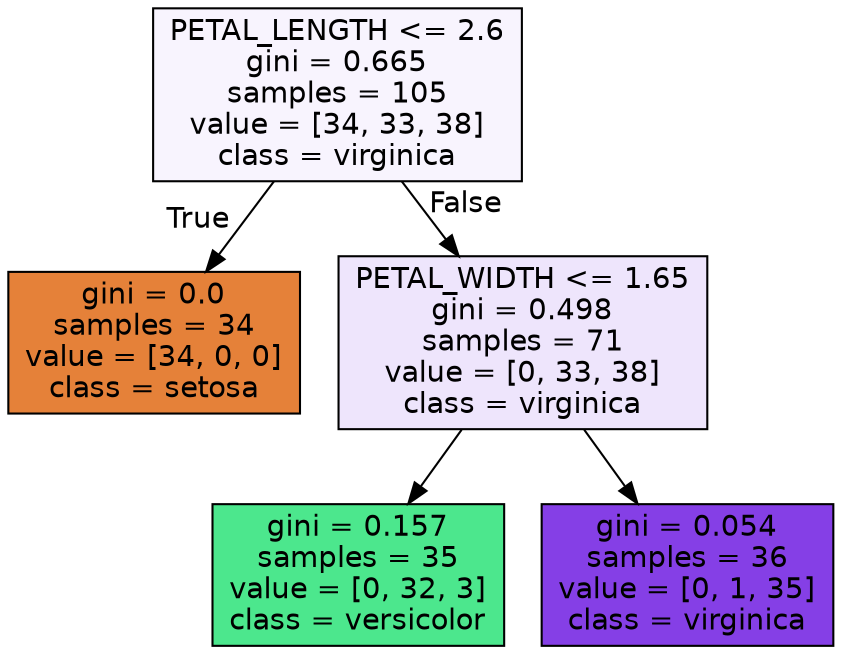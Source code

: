 digraph Tree {
node [shape=box, style="filled", color="black", fontname="helvetica"] ;
edge [fontname="helvetica"] ;
0 [label="PETAL_LENGTH <= 2.6\ngini = 0.665\nsamples = 105\nvalue = [34, 33, 38]\nclass = virginica", fillcolor="#f8f4fe"] ;
1 [label="gini = 0.0\nsamples = 34\nvalue = [34, 0, 0]\nclass = setosa", fillcolor="#e58139"] ;
0 -> 1 [labeldistance=2.5, labelangle=45, headlabel="True"] ;
2 [label="PETAL_WIDTH <= 1.65\ngini = 0.498\nsamples = 71\nvalue = [0, 33, 38]\nclass = virginica", fillcolor="#eee5fc"] ;
0 -> 2 [labeldistance=2.5, labelangle=-45, headlabel="False"] ;
3 [label="gini = 0.157\nsamples = 35\nvalue = [0, 32, 3]\nclass = versicolor", fillcolor="#4ce78d"] ;
2 -> 3 ;
4 [label="gini = 0.054\nsamples = 36\nvalue = [0, 1, 35]\nclass = virginica", fillcolor="#853fe6"] ;
2 -> 4 ;
}